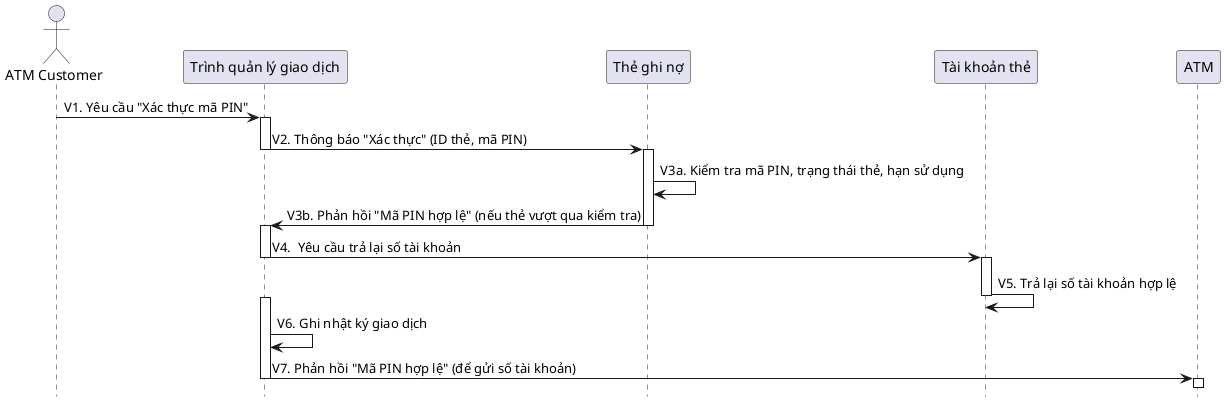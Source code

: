 @startuml SequenceDiagram
hide footbox
actor "ATM Customer" as Customer
participant "Trình quản lý giao dịch" as TM
participant "Thẻ ghi nợ" as Card
participant "Tài khoản thẻ" as Account
participant ATM

Customer -> TM: V1. Yêu cầu "Xác thực mã PIN"
activate TM

TM -> Card: V2. Thông báo "Xác thực" (ID thẻ, mã PIN)
deactivate TM
activate Card


Card -> Card: V3a. Kiểm tra mã PIN, trạng thái thẻ, hạn sử dụng

Card -> TM: V3b. Phản hồi "Mã PIN hợp lệ" (nếu thẻ vượt qua kiểm tra)
deactivate Card
activate TM


TM -> Account: V4.  Yêu cầu trả lại số tài khoản
deactivate TM
activate Account


Account -> Account: V5. Trả lại số tài khoản hợp lệ

activate TM
deactivate Account

TM -> TM: V6. Ghi nhật ký giao dịch

TM -> ATM: V7. Phản hồi "Mã PIN hợp lệ" (để gửi số tài khoản)
deactivate TM
activate ATM

@enduml
